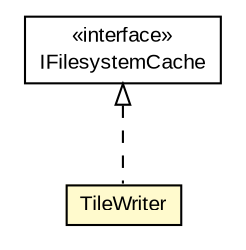 #!/usr/local/bin/dot
#
# Class diagram 
# Generated by UMLGraph version R5_6-24-gf6e263 (http://www.umlgraph.org/)
#

digraph G {
	edge [fontname="arial",fontsize=10,labelfontname="arial",labelfontsize=10];
	node [fontname="arial",fontsize=10,shape=plaintext];
	nodesep=0.25;
	ranksep=0.5;
	// org.osmdroid.tileprovider.modules.IFilesystemCache
	c114607 [label=<<table title="org.osmdroid.tileprovider.modules.IFilesystemCache" border="0" cellborder="1" cellspacing="0" cellpadding="2" port="p" href="./IFilesystemCache.html">
		<tr><td><table border="0" cellspacing="0" cellpadding="1">
<tr><td align="center" balign="center"> &#171;interface&#187; </td></tr>
<tr><td align="center" balign="center"> IFilesystemCache </td></tr>
		</table></td></tr>
		</table>>, URL="./IFilesystemCache.html", fontname="arial", fontcolor="black", fontsize=10.0];
	// org.osmdroid.tileprovider.modules.TileWriter
	c114628 [label=<<table title="org.osmdroid.tileprovider.modules.TileWriter" border="0" cellborder="1" cellspacing="0" cellpadding="2" port="p" bgcolor="lemonChiffon" href="./TileWriter.html">
		<tr><td><table border="0" cellspacing="0" cellpadding="1">
<tr><td align="center" balign="center"> TileWriter </td></tr>
		</table></td></tr>
		</table>>, URL="./TileWriter.html", fontname="arial", fontcolor="black", fontsize=10.0];
	//org.osmdroid.tileprovider.modules.TileWriter implements org.osmdroid.tileprovider.modules.IFilesystemCache
	c114607:p -> c114628:p [dir=back,arrowtail=empty,style=dashed];
}

